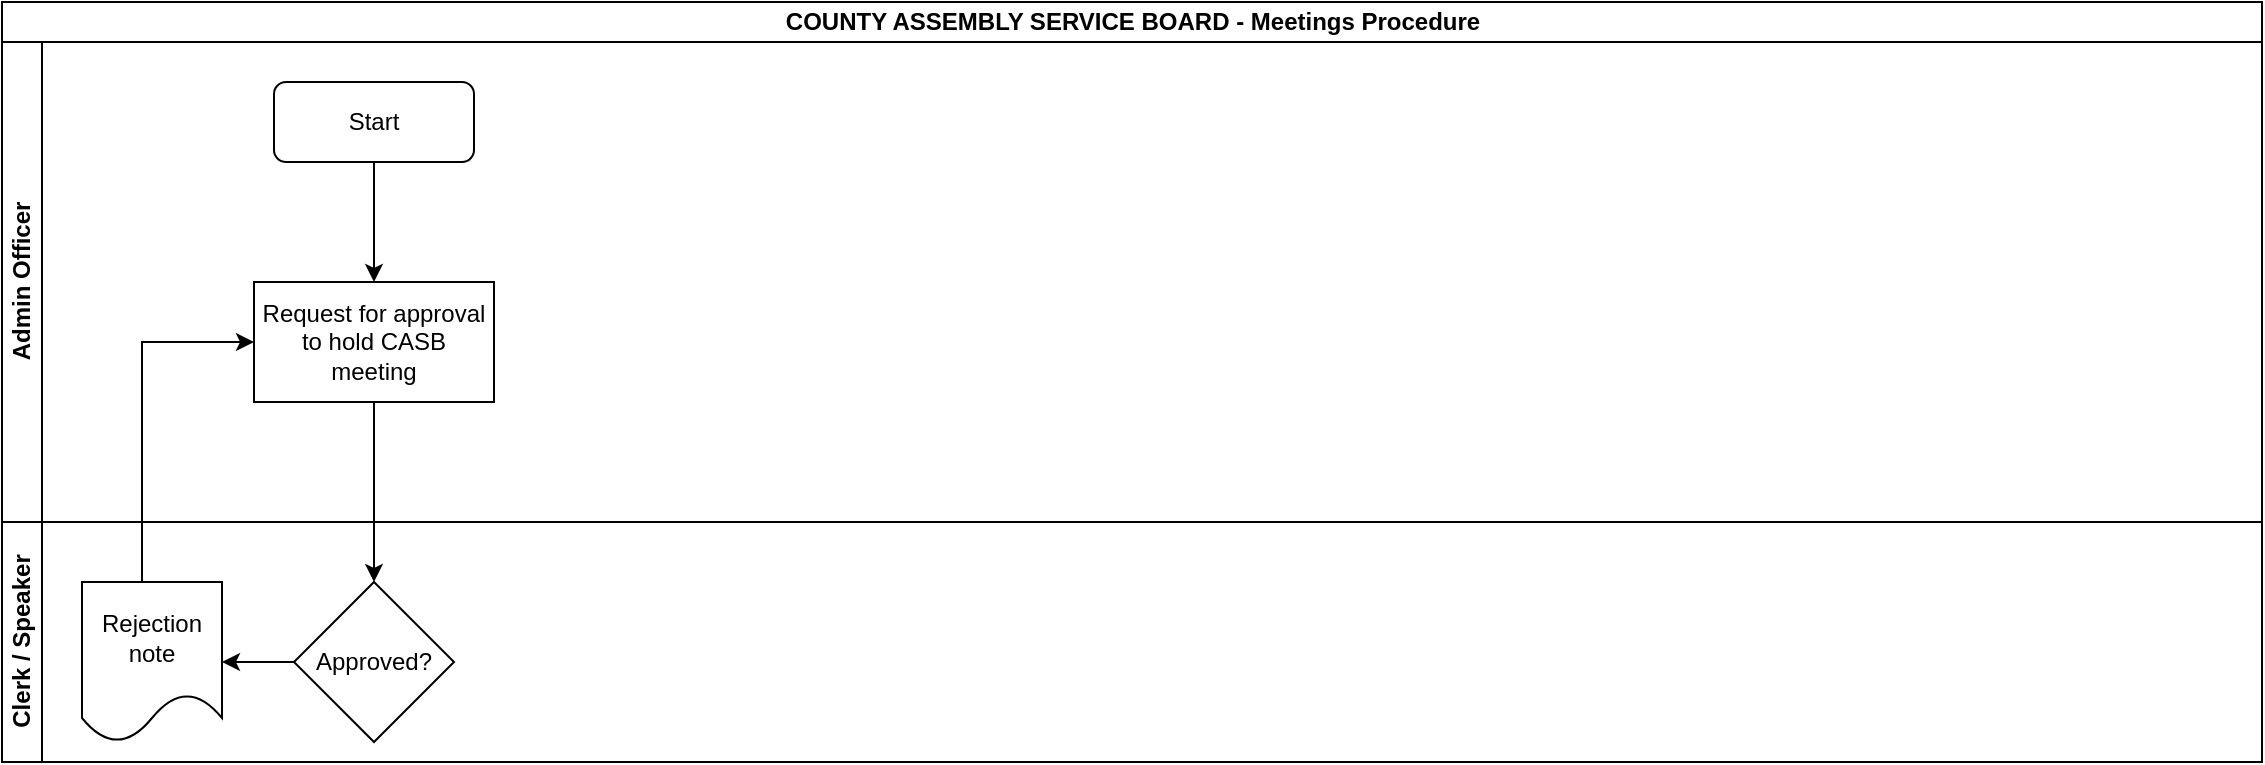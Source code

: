 <mxfile version="13.7.7" type="github">
  <diagram id="3Ur64qbI0QYr7bcEWnp0" name="Page-1">
    <mxGraphModel dx="910" dy="487" grid="1" gridSize="10" guides="1" tooltips="1" connect="1" arrows="1" fold="1" page="1" pageScale="1" pageWidth="1169" pageHeight="827" math="0" shadow="0">
      <root>
        <mxCell id="0" />
        <mxCell id="1" parent="0" />
        <mxCell id="WXaYF9KilezGvIFoZw7Z-1" value="COUNTY ASSEMBLY SERVICE BOARD - Meetings Procedure" style="swimlane;html=1;childLayout=stackLayout;resizeParent=1;resizeParentMax=0;horizontal=1;startSize=20;horizontalStack=0;" vertex="1" parent="1">
          <mxGeometry x="20" y="60" width="1130" height="380" as="geometry" />
        </mxCell>
        <mxCell id="WXaYF9KilezGvIFoZw7Z-2" value="Admin Officer" style="swimlane;html=1;startSize=20;horizontal=0;" vertex="1" parent="WXaYF9KilezGvIFoZw7Z-1">
          <mxGeometry y="20" width="1130" height="240" as="geometry" />
        </mxCell>
        <mxCell id="WXaYF9KilezGvIFoZw7Z-5" value="Start" style="rounded=1;whiteSpace=wrap;html=1;" vertex="1" parent="WXaYF9KilezGvIFoZw7Z-2">
          <mxGeometry x="136" y="20" width="100" height="40" as="geometry" />
        </mxCell>
        <mxCell id="WXaYF9KilezGvIFoZw7Z-6" value="Request for approval to hold CASB meeting" style="rounded=0;whiteSpace=wrap;html=1;" vertex="1" parent="WXaYF9KilezGvIFoZw7Z-2">
          <mxGeometry x="126" y="120" width="120" height="60" as="geometry" />
        </mxCell>
        <mxCell id="WXaYF9KilezGvIFoZw7Z-9" value="" style="edgeStyle=orthogonalEdgeStyle;rounded=0;orthogonalLoop=1;jettySize=auto;html=1;entryX=0.5;entryY=0;entryDx=0;entryDy=0;" edge="1" parent="WXaYF9KilezGvIFoZw7Z-2" source="WXaYF9KilezGvIFoZw7Z-5" target="WXaYF9KilezGvIFoZw7Z-6">
          <mxGeometry relative="1" as="geometry">
            <mxPoint x="186" y="130" as="targetPoint" />
          </mxGeometry>
        </mxCell>
        <mxCell id="WXaYF9KilezGvIFoZw7Z-3" value="Clerk / Speaker" style="swimlane;html=1;startSize=20;horizontal=0;" vertex="1" parent="WXaYF9KilezGvIFoZw7Z-1">
          <mxGeometry y="260" width="1130" height="120" as="geometry" />
        </mxCell>
        <mxCell id="WXaYF9KilezGvIFoZw7Z-10" value="Approved?" style="rhombus;whiteSpace=wrap;html=1;rounded=0;" vertex="1" parent="WXaYF9KilezGvIFoZw7Z-3">
          <mxGeometry x="146" y="30" width="80" height="80" as="geometry" />
        </mxCell>
        <mxCell id="WXaYF9KilezGvIFoZw7Z-11" value="" style="edgeStyle=orthogonalEdgeStyle;rounded=0;orthogonalLoop=1;jettySize=auto;html=1;" edge="1" parent="WXaYF9KilezGvIFoZw7Z-1" source="WXaYF9KilezGvIFoZw7Z-6" target="WXaYF9KilezGvIFoZw7Z-10">
          <mxGeometry relative="1" as="geometry" />
        </mxCell>
        <mxCell id="WXaYF9KilezGvIFoZw7Z-15" value="" style="edgeStyle=orthogonalEdgeStyle;rounded=0;orthogonalLoop=1;jettySize=auto;html=1;entryX=0;entryY=0.5;entryDx=0;entryDy=0;" edge="1" parent="1" source="WXaYF9KilezGvIFoZw7Z-12" target="WXaYF9KilezGvIFoZw7Z-6">
          <mxGeometry relative="1" as="geometry">
            <mxPoint x="95" y="260" as="targetPoint" />
            <Array as="points">
              <mxPoint x="90" y="230" />
            </Array>
          </mxGeometry>
        </mxCell>
        <mxCell id="WXaYF9KilezGvIFoZw7Z-12" value="Rejection note" style="shape=document;whiteSpace=wrap;html=1;boundedLbl=1;rounded=0;" vertex="1" parent="1">
          <mxGeometry x="60" y="350" width="70" height="80" as="geometry" />
        </mxCell>
        <mxCell id="WXaYF9KilezGvIFoZw7Z-13" value="" style="edgeStyle=orthogonalEdgeStyle;rounded=0;orthogonalLoop=1;jettySize=auto;html=1;" edge="1" parent="1" source="WXaYF9KilezGvIFoZw7Z-10" target="WXaYF9KilezGvIFoZw7Z-12">
          <mxGeometry relative="1" as="geometry" />
        </mxCell>
      </root>
    </mxGraphModel>
  </diagram>
</mxfile>
